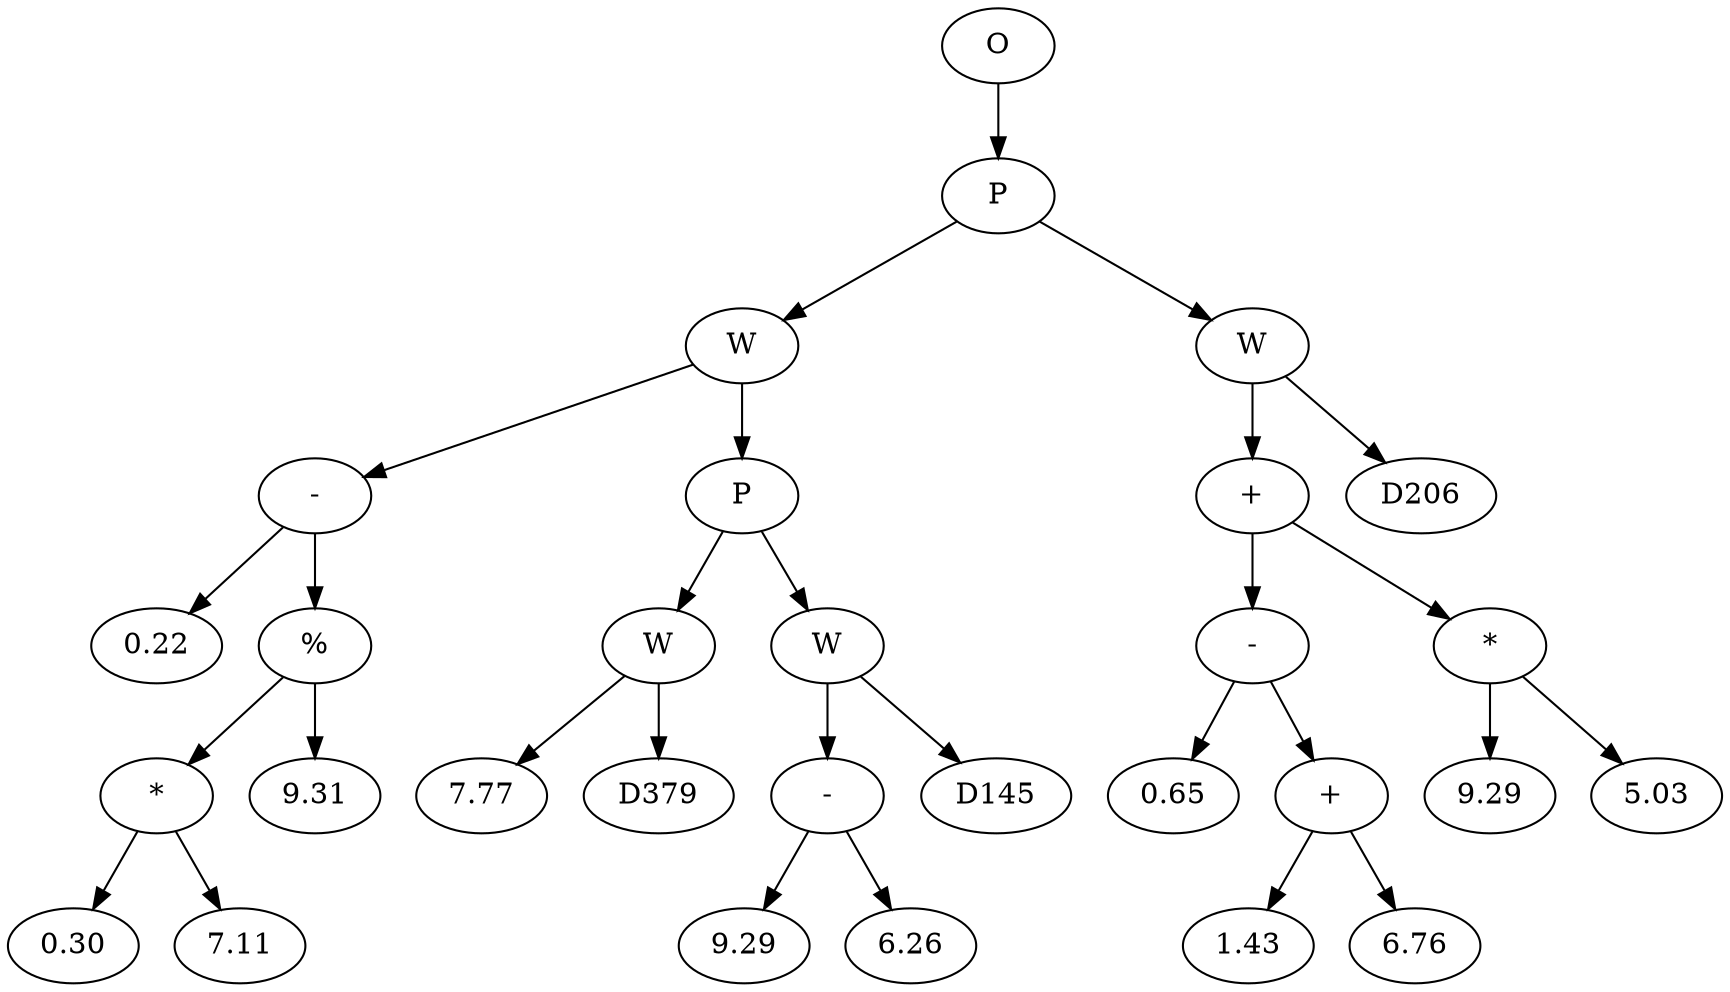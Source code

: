 // Tree
digraph {
	17866595 [label=O]
	17866596 [label=P]
	17866595 -> 17866596
	17866597 [label=W]
	17866596 -> 17866597
	17866598 [label="-"]
	17866597 -> 17866598
	17866599 [label=0.22]
	17866598 -> 17866599
	17866600 [label="%"]
	17866598 -> 17866600
	17866601 [label="*"]
	17866600 -> 17866601
	17866602 [label=0.30]
	17866601 -> 17866602
	17866603 [label=7.11]
	17866601 -> 17866603
	17866604 [label=9.31]
	17866600 -> 17866604
	17866605 [label=P]
	17866597 -> 17866605
	17866606 [label=W]
	17866605 -> 17866606
	17866607 [label=7.77]
	17866606 -> 17866607
	17866608 [label=D379]
	17866606 -> 17866608
	17866609 [label=W]
	17866605 -> 17866609
	17866610 [label="-"]
	17866609 -> 17866610
	17866611 [label=9.29]
	17866610 -> 17866611
	17866612 [label=6.26]
	17866610 -> 17866612
	17866613 [label=D145]
	17866609 -> 17866613
	17866614 [label=W]
	17866596 -> 17866614
	17866615 [label="+"]
	17866614 -> 17866615
	17866616 [label="-"]
	17866615 -> 17866616
	17866617 [label=0.65]
	17866616 -> 17866617
	17866618 [label="+"]
	17866616 -> 17866618
	17866619 [label=1.43]
	17866618 -> 17866619
	17866620 [label=6.76]
	17866618 -> 17866620
	17866621 [label="*"]
	17866615 -> 17866621
	17866622 [label=9.29]
	17866621 -> 17866622
	17866623 [label=5.03]
	17866621 -> 17866623
	17866624 [label=D206]
	17866614 -> 17866624
}
